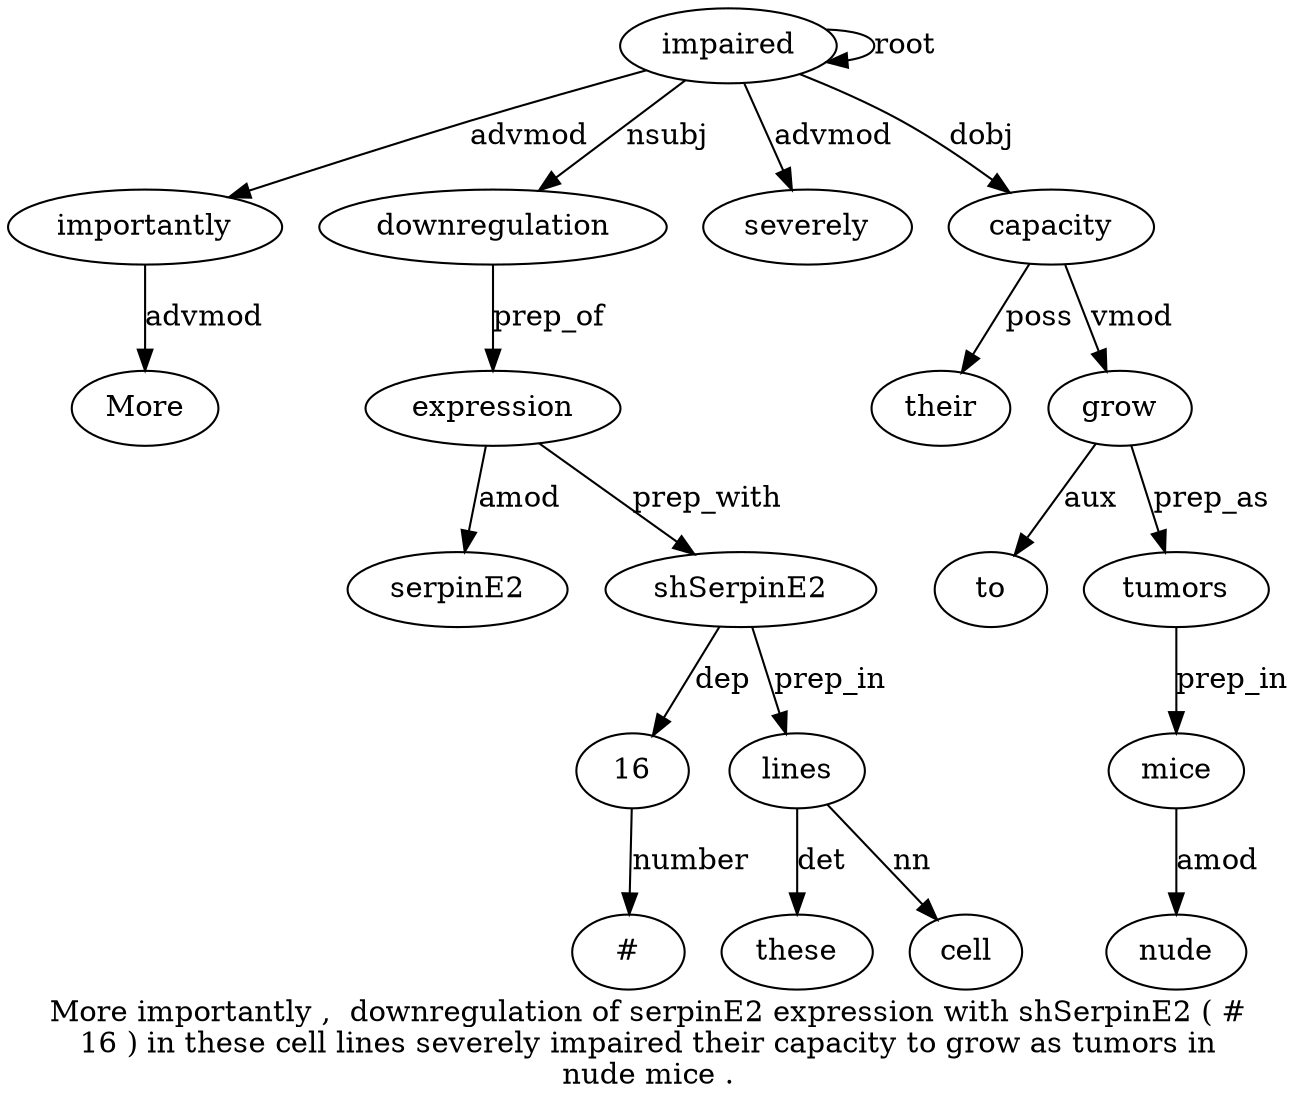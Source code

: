 digraph "More importantly ,  downregulation of serpinE2 expression with shSerpinE2 ( # 16 ) in these cell lines severely impaired their capacity to grow as tumors in nude mice ." {
label="More importantly ,  downregulation of serpinE2 expression with shSerpinE2 ( #
16 ) in these cell lines severely impaired their capacity to grow as tumors in
nude mice .";
importantly2 [style=filled, fillcolor=white, label=importantly];
More1 [style=filled, fillcolor=white, label=More];
importantly2 -> More1  [label=advmod];
impaired19 [style=filled, fillcolor=white, label=impaired];
impaired19 -> importantly2  [label=advmod];
downregulation4 [style=filled, fillcolor=white, label=downregulation];
impaired19 -> downregulation4  [label=nsubj];
expression7 [style=filled, fillcolor=white, label=expression];
serpinE26 [style=filled, fillcolor=white, label=serpinE2];
expression7 -> serpinE26  [label=amod];
downregulation4 -> expression7  [label=prep_of];
shSerpinE29 [style=filled, fillcolor=white, label=shSerpinE2];
expression7 -> shSerpinE29  [label=prep_with];
1612 [style=filled, fillcolor=white, label=16];
"#11" [style=filled, fillcolor=white, label="#"];
1612 -> "#11"  [label=number];
shSerpinE29 -> 1612  [label=dep];
lines17 [style=filled, fillcolor=white, label=lines];
these15 [style=filled, fillcolor=white, label=these];
lines17 -> these15  [label=det];
cell16 [style=filled, fillcolor=white, label=cell];
lines17 -> cell16  [label=nn];
shSerpinE29 -> lines17  [label=prep_in];
severely18 [style=filled, fillcolor=white, label=severely];
impaired19 -> severely18  [label=advmod];
impaired19 -> impaired19  [label=root];
capacity21 [style=filled, fillcolor=white, label=capacity];
their20 [style=filled, fillcolor=white, label=their];
capacity21 -> their20  [label=poss];
impaired19 -> capacity21  [label=dobj];
grow23 [style=filled, fillcolor=white, label=grow];
to22 [style=filled, fillcolor=white, label=to];
grow23 -> to22  [label=aux];
capacity21 -> grow23  [label=vmod];
tumors25 [style=filled, fillcolor=white, label=tumors];
grow23 -> tumors25  [label=prep_as];
mice28 [style=filled, fillcolor=white, label=mice];
nude27 [style=filled, fillcolor=white, label=nude];
mice28 -> nude27  [label=amod];
tumors25 -> mice28  [label=prep_in];
}
